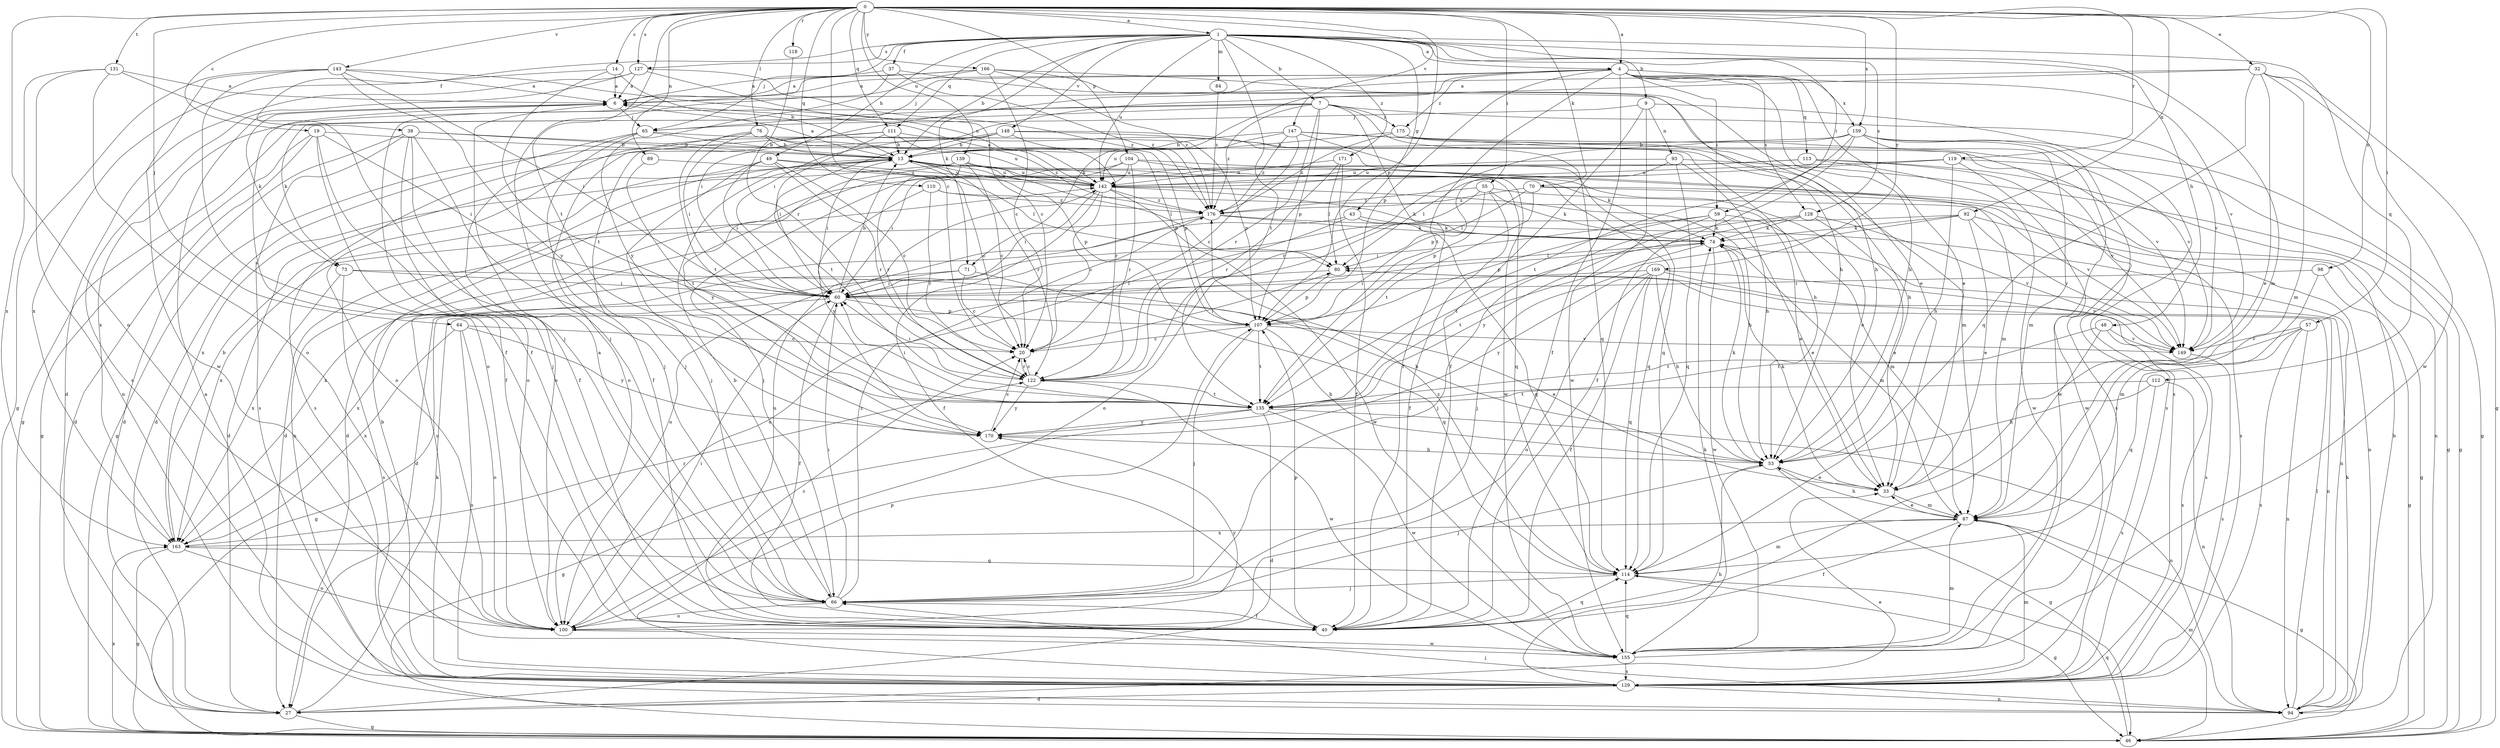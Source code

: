 strict digraph  {
0;
1;
4;
6;
7;
9;
13;
14;
19;
20;
27;
32;
33;
37;
38;
40;
43;
46;
48;
49;
53;
55;
57;
59;
60;
64;
65;
66;
70;
71;
73;
74;
76;
80;
84;
87;
89;
92;
93;
94;
98;
100;
104;
107;
110;
111;
112;
113;
114;
118;
119;
122;
127;
128;
129;
131;
135;
139;
142;
143;
147;
148;
149;
155;
159;
163;
166;
169;
170;
171;
175;
176;
0 -> 1  [label=a];
0 -> 4  [label=a];
0 -> 14  [label=c];
0 -> 19  [label=c];
0 -> 20  [label=c];
0 -> 32  [label=e];
0 -> 55  [label=i];
0 -> 57  [label=i];
0 -> 64  [label=j];
0 -> 70  [label=k];
0 -> 76  [label=l];
0 -> 89  [label=n];
0 -> 92  [label=n];
0 -> 98  [label=o];
0 -> 100  [label=o];
0 -> 104  [label=p];
0 -> 107  [label=p];
0 -> 110  [label=q];
0 -> 111  [label=q];
0 -> 118  [label=r];
0 -> 119  [label=r];
0 -> 127  [label=s];
0 -> 131  [label=t];
0 -> 135  [label=t];
0 -> 139  [label=u];
0 -> 143  [label=v];
0 -> 147  [label=v];
0 -> 159  [label=x];
0 -> 166  [label=y];
0 -> 169  [label=y];
1 -> 4  [label=a];
1 -> 7  [label=b];
1 -> 9  [label=b];
1 -> 13  [label=b];
1 -> 37  [label=f];
1 -> 38  [label=f];
1 -> 43  [label=g];
1 -> 48  [label=h];
1 -> 49  [label=h];
1 -> 59  [label=i];
1 -> 65  [label=j];
1 -> 71  [label=k];
1 -> 84  [label=m];
1 -> 87  [label=m];
1 -> 111  [label=q];
1 -> 112  [label=q];
1 -> 127  [label=s];
1 -> 128  [label=s];
1 -> 135  [label=t];
1 -> 142  [label=u];
1 -> 148  [label=v];
1 -> 171  [label=z];
4 -> 6  [label=a];
4 -> 33  [label=e];
4 -> 40  [label=f];
4 -> 53  [label=h];
4 -> 59  [label=i];
4 -> 60  [label=i];
4 -> 65  [label=j];
4 -> 71  [label=k];
4 -> 107  [label=p];
4 -> 113  [label=q];
4 -> 128  [label=s];
4 -> 135  [label=t];
4 -> 149  [label=v];
4 -> 159  [label=x];
4 -> 175  [label=z];
6 -> 65  [label=j];
6 -> 73  [label=k];
6 -> 100  [label=o];
7 -> 40  [label=f];
7 -> 46  [label=g];
7 -> 73  [label=k];
7 -> 107  [label=p];
7 -> 114  [label=q];
7 -> 122  [label=r];
7 -> 149  [label=v];
7 -> 163  [label=x];
7 -> 175  [label=z];
7 -> 176  [label=z];
9 -> 40  [label=f];
9 -> 65  [label=j];
9 -> 93  [label=n];
9 -> 129  [label=s];
9 -> 155  [label=w];
13 -> 6  [label=a];
13 -> 20  [label=c];
13 -> 60  [label=i];
13 -> 80  [label=l];
13 -> 94  [label=n];
13 -> 107  [label=p];
13 -> 114  [label=q];
13 -> 122  [label=r];
13 -> 142  [label=u];
14 -> 6  [label=a];
14 -> 13  [label=b];
14 -> 135  [label=t];
14 -> 163  [label=x];
19 -> 13  [label=b];
19 -> 27  [label=d];
19 -> 40  [label=f];
19 -> 46  [label=g];
19 -> 60  [label=i];
19 -> 66  [label=j];
20 -> 80  [label=l];
20 -> 122  [label=r];
27 -> 33  [label=e];
27 -> 46  [label=g];
27 -> 74  [label=k];
32 -> 6  [label=a];
32 -> 33  [label=e];
32 -> 46  [label=g];
32 -> 60  [label=i];
32 -> 87  [label=m];
32 -> 114  [label=q];
32 -> 155  [label=w];
33 -> 74  [label=k];
33 -> 87  [label=m];
37 -> 6  [label=a];
37 -> 53  [label=h];
37 -> 170  [label=y];
37 -> 176  [label=z];
38 -> 13  [label=b];
38 -> 27  [label=d];
38 -> 40  [label=f];
38 -> 66  [label=j];
38 -> 100  [label=o];
38 -> 107  [label=p];
38 -> 129  [label=s];
40 -> 107  [label=p];
40 -> 114  [label=q];
40 -> 142  [label=u];
43 -> 74  [label=k];
43 -> 100  [label=o];
43 -> 114  [label=q];
43 -> 163  [label=x];
46 -> 87  [label=m];
46 -> 114  [label=q];
46 -> 163  [label=x];
48 -> 40  [label=f];
48 -> 129  [label=s];
48 -> 135  [label=t];
48 -> 149  [label=v];
49 -> 20  [label=c];
49 -> 27  [label=d];
49 -> 60  [label=i];
49 -> 66  [label=j];
49 -> 80  [label=l];
49 -> 122  [label=r];
49 -> 142  [label=u];
53 -> 33  [label=e];
53 -> 46  [label=g];
53 -> 66  [label=j];
53 -> 74  [label=k];
55 -> 40  [label=f];
55 -> 74  [label=k];
55 -> 100  [label=o];
55 -> 107  [label=p];
55 -> 149  [label=v];
55 -> 176  [label=z];
57 -> 94  [label=n];
57 -> 114  [label=q];
57 -> 129  [label=s];
57 -> 135  [label=t];
57 -> 149  [label=v];
59 -> 33  [label=e];
59 -> 60  [label=i];
59 -> 74  [label=k];
59 -> 87  [label=m];
59 -> 107  [label=p];
59 -> 170  [label=y];
60 -> 13  [label=b];
60 -> 33  [label=e];
60 -> 40  [label=f];
60 -> 46  [label=g];
60 -> 107  [label=p];
64 -> 20  [label=c];
64 -> 100  [label=o];
64 -> 129  [label=s];
64 -> 163  [label=x];
64 -> 170  [label=y];
65 -> 13  [label=b];
65 -> 27  [label=d];
65 -> 66  [label=j];
65 -> 100  [label=o];
65 -> 107  [label=p];
66 -> 6  [label=a];
66 -> 13  [label=b];
66 -> 40  [label=f];
66 -> 60  [label=i];
66 -> 100  [label=o];
66 -> 176  [label=z];
70 -> 80  [label=l];
70 -> 94  [label=n];
70 -> 129  [label=s];
70 -> 135  [label=t];
70 -> 176  [label=z];
71 -> 20  [label=c];
71 -> 60  [label=i];
71 -> 114  [label=q];
71 -> 163  [label=x];
73 -> 53  [label=h];
73 -> 60  [label=i];
73 -> 129  [label=s];
73 -> 163  [label=x];
74 -> 80  [label=l];
74 -> 87  [label=m];
74 -> 135  [label=t];
74 -> 155  [label=w];
76 -> 13  [label=b];
76 -> 60  [label=i];
76 -> 100  [label=o];
76 -> 107  [label=p];
76 -> 135  [label=t];
76 -> 142  [label=u];
80 -> 60  [label=i];
80 -> 94  [label=n];
80 -> 107  [label=p];
84 -> 176  [label=z];
87 -> 33  [label=e];
87 -> 40  [label=f];
87 -> 46  [label=g];
87 -> 53  [label=h];
87 -> 163  [label=x];
89 -> 135  [label=t];
89 -> 142  [label=u];
92 -> 27  [label=d];
92 -> 33  [label=e];
92 -> 46  [label=g];
92 -> 66  [label=j];
92 -> 74  [label=k];
92 -> 149  [label=v];
93 -> 46  [label=g];
93 -> 53  [label=h];
93 -> 107  [label=p];
93 -> 114  [label=q];
93 -> 142  [label=u];
94 -> 13  [label=b];
94 -> 66  [label=j];
94 -> 74  [label=k];
94 -> 80  [label=l];
98 -> 46  [label=g];
98 -> 60  [label=i];
98 -> 87  [label=m];
100 -> 20  [label=c];
100 -> 60  [label=i];
100 -> 155  [label=w];
100 -> 170  [label=y];
104 -> 27  [label=d];
104 -> 66  [label=j];
104 -> 87  [label=m];
104 -> 114  [label=q];
104 -> 122  [label=r];
104 -> 142  [label=u];
107 -> 20  [label=c];
107 -> 53  [label=h];
107 -> 66  [label=j];
107 -> 135  [label=t];
107 -> 149  [label=v];
110 -> 33  [label=e];
110 -> 122  [label=r];
110 -> 170  [label=y];
110 -> 176  [label=z];
111 -> 13  [label=b];
111 -> 46  [label=g];
111 -> 100  [label=o];
111 -> 135  [label=t];
111 -> 149  [label=v];
111 -> 176  [label=z];
112 -> 53  [label=h];
112 -> 94  [label=n];
112 -> 129  [label=s];
112 -> 135  [label=t];
113 -> 27  [label=d];
113 -> 60  [label=i];
113 -> 94  [label=n];
113 -> 142  [label=u];
113 -> 149  [label=v];
113 -> 155  [label=w];
114 -> 46  [label=g];
114 -> 66  [label=j];
114 -> 87  [label=m];
114 -> 176  [label=z];
118 -> 122  [label=r];
119 -> 46  [label=g];
119 -> 53  [label=h];
119 -> 80  [label=l];
119 -> 142  [label=u];
119 -> 155  [label=w];
122 -> 20  [label=c];
122 -> 60  [label=i];
122 -> 135  [label=t];
122 -> 155  [label=w];
122 -> 170  [label=y];
127 -> 6  [label=a];
127 -> 20  [label=c];
127 -> 27  [label=d];
127 -> 129  [label=s];
127 -> 176  [label=z];
128 -> 33  [label=e];
128 -> 66  [label=j];
128 -> 74  [label=k];
128 -> 135  [label=t];
128 -> 149  [label=v];
129 -> 6  [label=a];
129 -> 13  [label=b];
129 -> 27  [label=d];
129 -> 53  [label=h];
129 -> 87  [label=m];
129 -> 94  [label=n];
129 -> 107  [label=p];
129 -> 142  [label=u];
131 -> 6  [label=a];
131 -> 66  [label=j];
131 -> 94  [label=n];
131 -> 100  [label=o];
131 -> 163  [label=x];
135 -> 27  [label=d];
135 -> 46  [label=g];
135 -> 60  [label=i];
135 -> 94  [label=n];
135 -> 155  [label=w];
135 -> 170  [label=y];
139 -> 20  [label=c];
139 -> 33  [label=e];
139 -> 74  [label=k];
139 -> 122  [label=r];
139 -> 142  [label=u];
139 -> 163  [label=x];
139 -> 170  [label=y];
142 -> 6  [label=a];
142 -> 20  [label=c];
142 -> 40  [label=f];
142 -> 53  [label=h];
142 -> 60  [label=i];
142 -> 74  [label=k];
142 -> 155  [label=w];
142 -> 176  [label=z];
143 -> 6  [label=a];
143 -> 40  [label=f];
143 -> 46  [label=g];
143 -> 60  [label=i];
143 -> 142  [label=u];
143 -> 155  [label=w];
143 -> 170  [label=y];
147 -> 13  [label=b];
147 -> 20  [label=c];
147 -> 53  [label=h];
147 -> 114  [label=q];
147 -> 142  [label=u];
147 -> 149  [label=v];
147 -> 176  [label=z];
148 -> 13  [label=b];
148 -> 40  [label=f];
148 -> 53  [label=h];
148 -> 60  [label=i];
148 -> 122  [label=r];
148 -> 129  [label=s];
148 -> 155  [label=w];
149 -> 129  [label=s];
155 -> 74  [label=k];
155 -> 87  [label=m];
155 -> 114  [label=q];
155 -> 129  [label=s];
159 -> 13  [label=b];
159 -> 40  [label=f];
159 -> 46  [label=g];
159 -> 87  [label=m];
159 -> 122  [label=r];
159 -> 129  [label=s];
159 -> 135  [label=t];
159 -> 155  [label=w];
163 -> 13  [label=b];
163 -> 46  [label=g];
163 -> 100  [label=o];
163 -> 114  [label=q];
163 -> 122  [label=r];
166 -> 6  [label=a];
166 -> 20  [label=c];
166 -> 33  [label=e];
166 -> 40  [label=f];
166 -> 53  [label=h];
166 -> 66  [label=j];
166 -> 176  [label=z];
169 -> 40  [label=f];
169 -> 53  [label=h];
169 -> 60  [label=i];
169 -> 100  [label=o];
169 -> 114  [label=q];
169 -> 129  [label=s];
169 -> 149  [label=v];
169 -> 170  [label=y];
170 -> 20  [label=c];
170 -> 53  [label=h];
171 -> 40  [label=f];
171 -> 80  [label=l];
171 -> 122  [label=r];
171 -> 142  [label=u];
175 -> 13  [label=b];
175 -> 87  [label=m];
175 -> 129  [label=s];
175 -> 176  [label=z];
176 -> 74  [label=k];
176 -> 94  [label=n];
176 -> 100  [label=o];
176 -> 163  [label=x];
}
